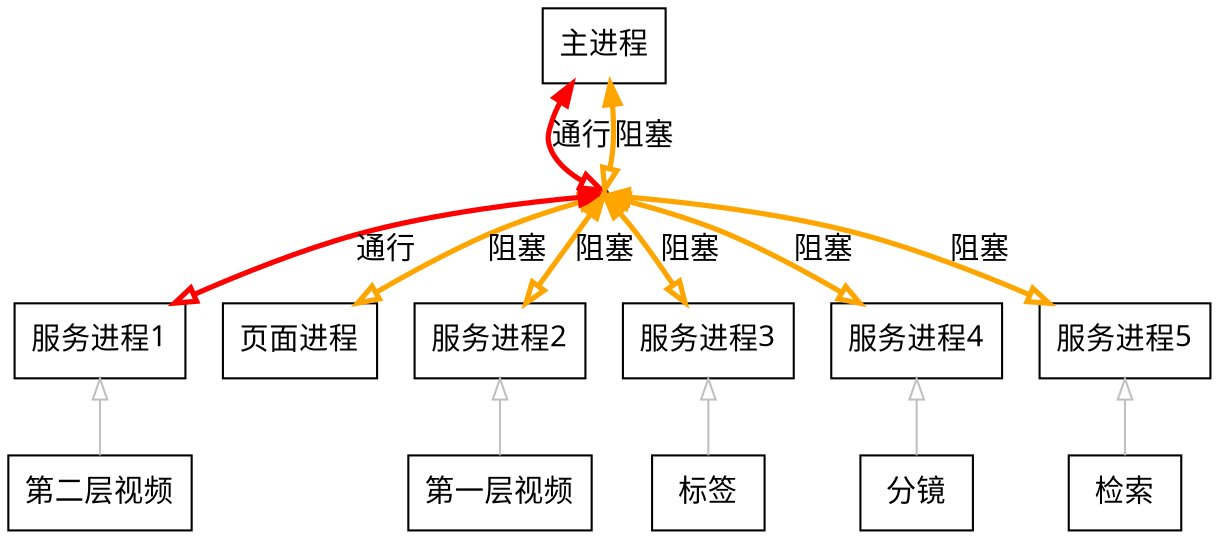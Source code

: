 
digraph Structure {

  //node [color=gray,shape=box,fontname="Source Code Variable ExtraLight Italic"];
  node [color=black,shape=box,fontname="优设好身体" ordering=out];
  edge [ color=gray arrowhead = "empty" fontname="优设好身体"]
  // edge 默认箭头样式

  //edge [ arrowhead = "empty" fontname="Consolas"]
  concentrate=true

  {rank = min; 主进程}
  主进程
  页面进程
  服务进程1
  服务进程2
  服务进程3
  服务进程4
  i[shape=point label="ipc:message"]
  //{rank = same;主进程 页面进程}
  {rank = same;服务进程1 服务进程2 服务进程3 服务进程4 服务进程5}
  主进程 -> i -> { 服务进程1}[label="通行" color=red penwidth=2.5 dir=both]
  主进程 -> i -> {页面进程 服务进程2 服务进程3 服务进程4 服务进程5}[label="阻塞" color=orange penwidth=2.5 dir=both]
  //主进程 -> i -> {页面进程 服务进程1 服务进程2 服务进程3 服务进程4 服务进程5}[ penwidth=2.5 dir=both]
 // {服务进程1 服务进程2 服务进程3 服务进程4 服务进程5} -> 页面进程[label="ipc:message" penwidth=2.5  dir="both"]
  //页面进程 -> {主进程 服务进程1 服务进程2 服务进程3 服务进程4 服务进程5}

  {rank = max;第二层视频  第一层视频  检索 标签 分镜}
  第二层视频 -> 服务进程1
  第一层视频 -> 服务进程2
  标签-> 服务进程3
  分镜 -> 服务进程4
  检索 -> 服务进程5
}
